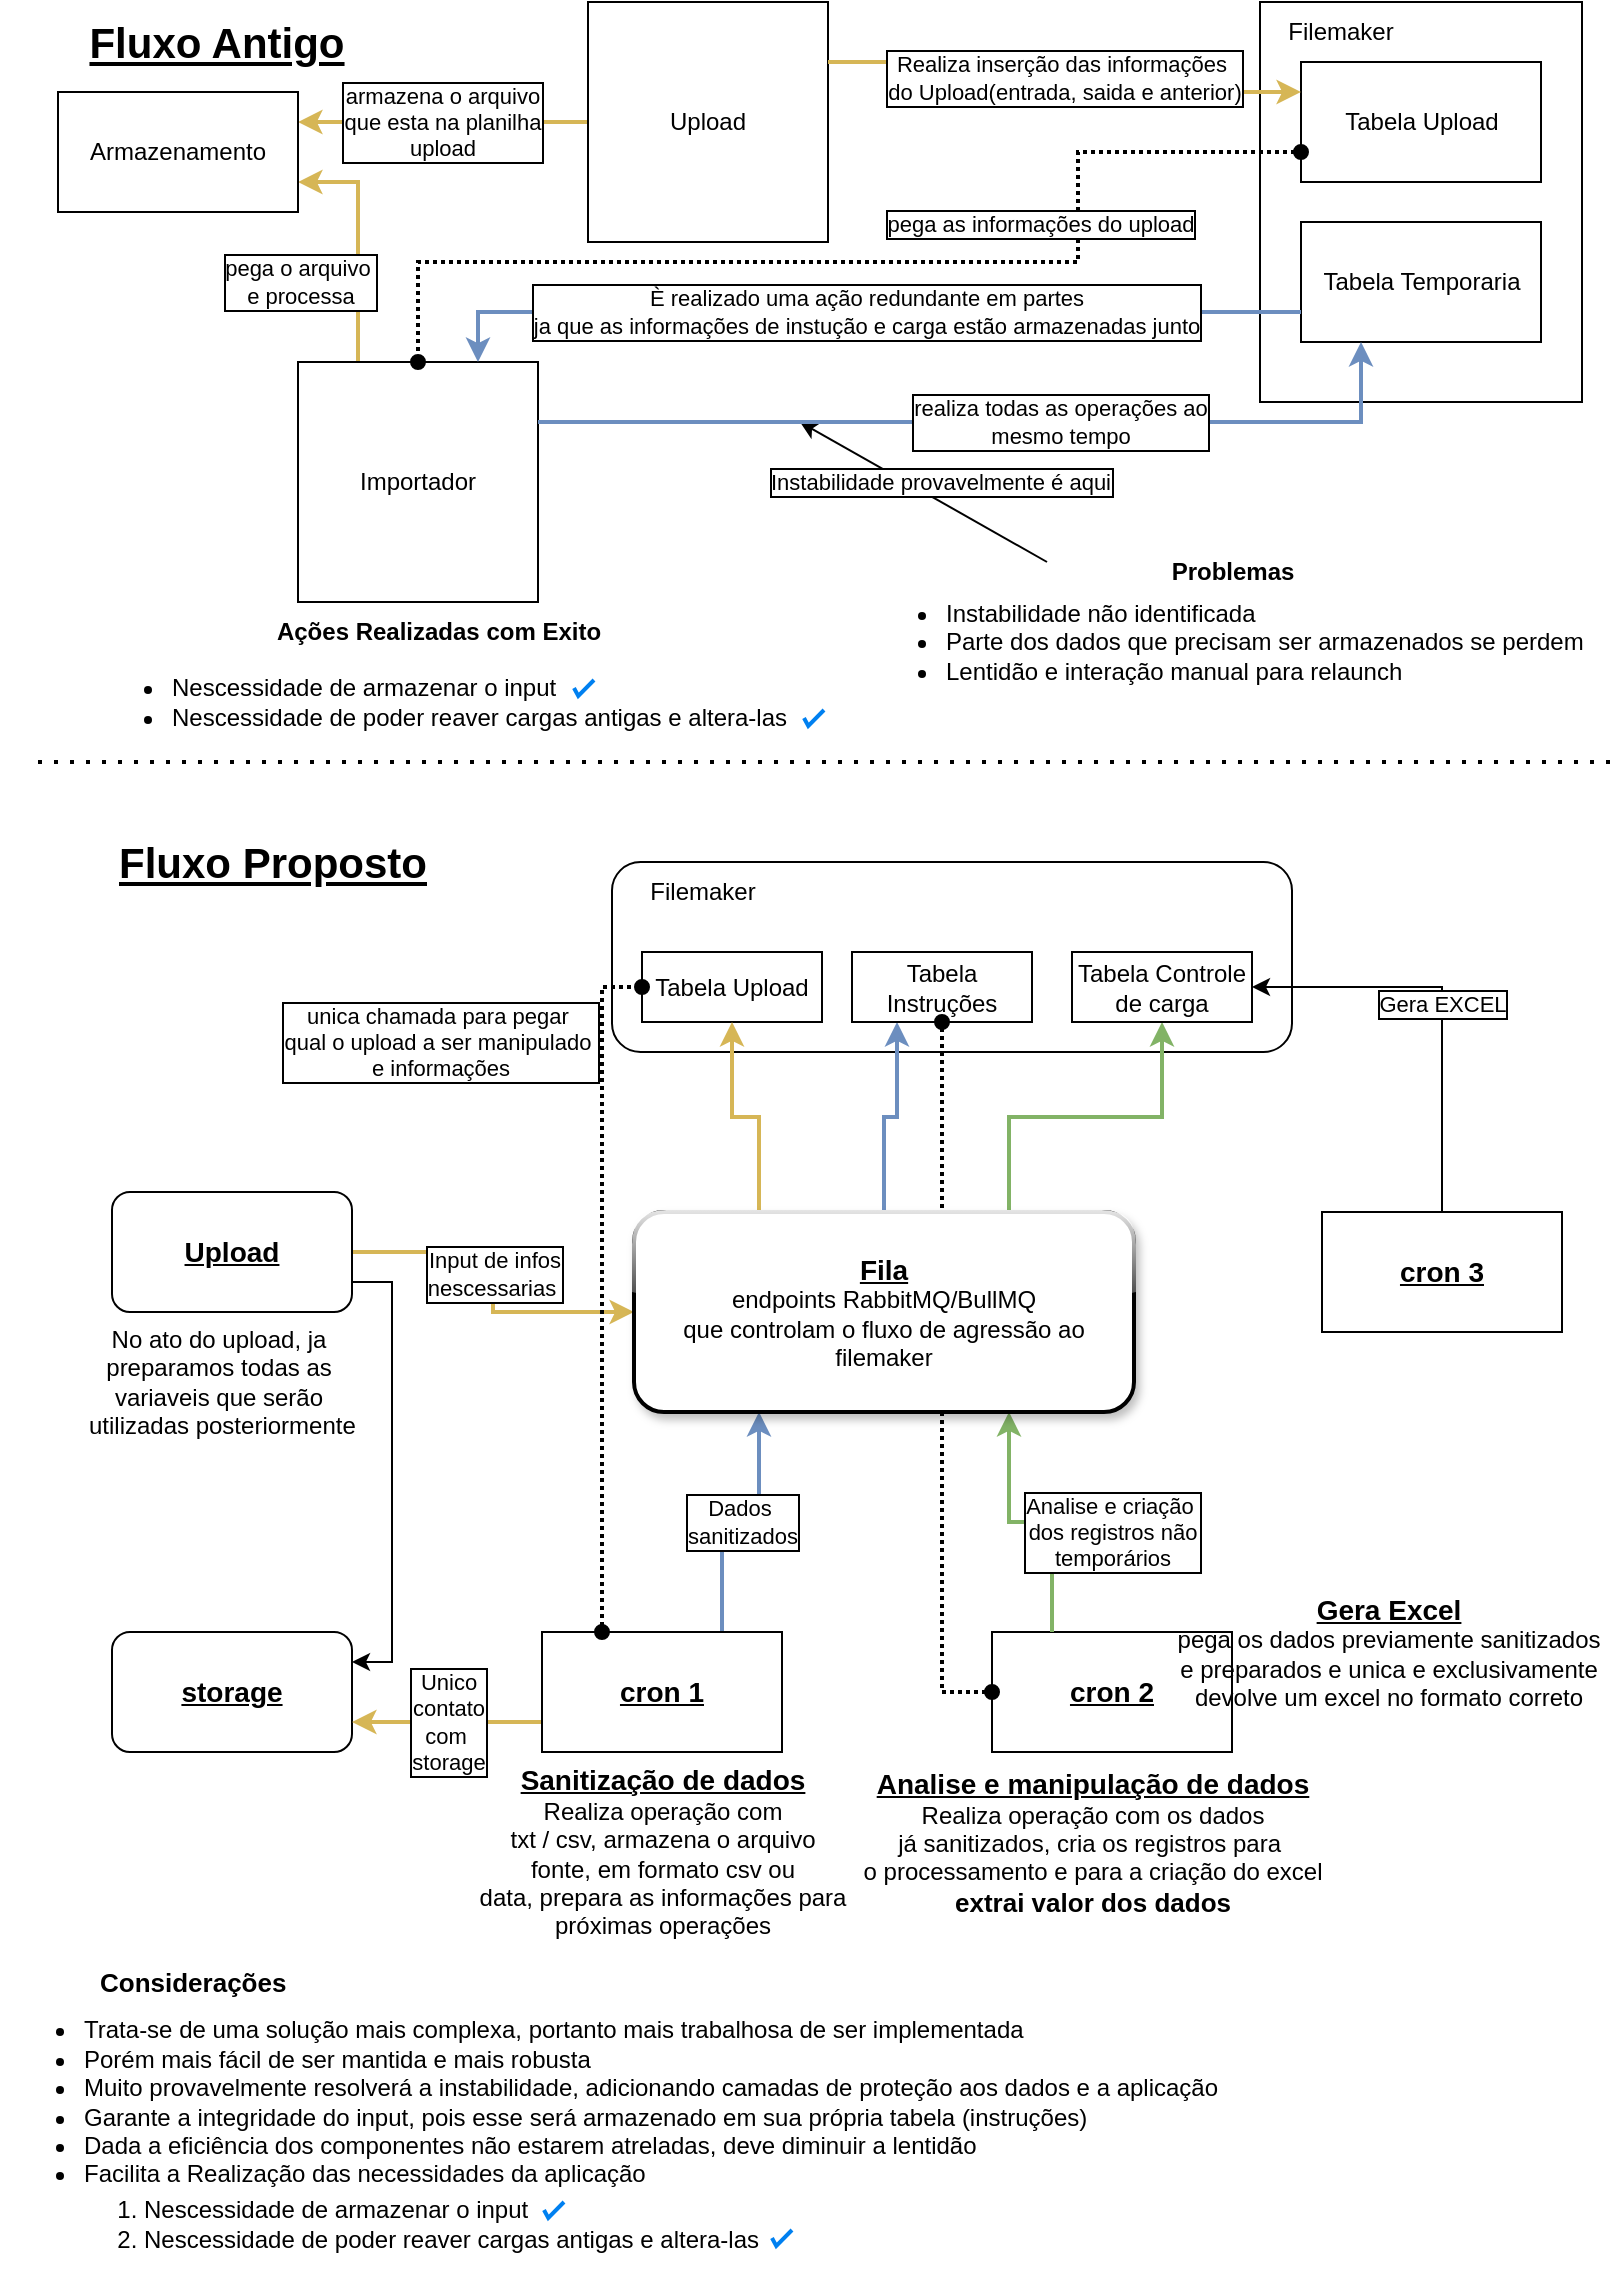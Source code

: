 <mxfile version="21.5.0" type="github">
  <diagram name="Página-1" id="ms082TrmSMu2nvpxCRkO">
    <mxGraphModel dx="610" dy="339" grid="1" gridSize="10" guides="1" tooltips="1" connect="1" arrows="1" fold="1" page="1" pageScale="1" pageWidth="827" pageHeight="1169" math="0" shadow="0">
      <root>
        <mxCell id="0" />
        <mxCell id="1" parent="0" />
        <mxCell id="fULPHBdW20wCDjoiLYlw-34" value="" style="rounded=1;whiteSpace=wrap;html=1;" parent="1" vertex="1">
          <mxGeometry x="306" y="440" width="340" height="95" as="geometry" />
        </mxCell>
        <mxCell id="fULPHBdW20wCDjoiLYlw-9" value="armazena o arquivo&lt;br&gt;que esta na planilha&lt;br&gt;upload" style="edgeStyle=orthogonalEdgeStyle;rounded=0;orthogonalLoop=1;jettySize=auto;html=1;exitX=0;exitY=0.5;exitDx=0;exitDy=0;entryX=1;entryY=0.25;entryDx=0;entryDy=0;strokeWidth=2;labelBorderColor=default;fillColor=#fff2cc;strokeColor=#d6b656;" parent="1" source="fULPHBdW20wCDjoiLYlw-1" target="fULPHBdW20wCDjoiLYlw-8" edge="1">
          <mxGeometry x="0.007" relative="1" as="geometry">
            <mxPoint as="offset" />
          </mxGeometry>
        </mxCell>
        <mxCell id="fULPHBdW20wCDjoiLYlw-1" value="Upload" style="rounded=0;whiteSpace=wrap;html=1;" parent="1" vertex="1">
          <mxGeometry x="294" y="10" width="120" height="120" as="geometry" />
        </mxCell>
        <mxCell id="fULPHBdW20wCDjoiLYlw-10" value="pega o arquivo&amp;nbsp;&lt;br&gt;e processa" style="edgeStyle=orthogonalEdgeStyle;rounded=0;orthogonalLoop=1;jettySize=auto;html=1;exitX=0.25;exitY=0;exitDx=0;exitDy=0;entryX=1;entryY=0.75;entryDx=0;entryDy=0;strokeWidth=2;labelBorderColor=default;fillColor=#fff2cc;strokeColor=#d6b656;" parent="1" source="fULPHBdW20wCDjoiLYlw-2" target="fULPHBdW20wCDjoiLYlw-8" edge="1">
          <mxGeometry x="-0.333" y="29" relative="1" as="geometry">
            <mxPoint as="offset" />
          </mxGeometry>
        </mxCell>
        <mxCell id="fULPHBdW20wCDjoiLYlw-2" value="Importador" style="rounded=0;whiteSpace=wrap;html=1;" parent="1" vertex="1">
          <mxGeometry x="149" y="190" width="120" height="120" as="geometry" />
        </mxCell>
        <mxCell id="fULPHBdW20wCDjoiLYlw-3" value="" style="rounded=0;whiteSpace=wrap;html=1;" parent="1" vertex="1">
          <mxGeometry x="630" y="10" width="161" height="200" as="geometry" />
        </mxCell>
        <mxCell id="fULPHBdW20wCDjoiLYlw-8" value="Armazenamento" style="rounded=0;whiteSpace=wrap;html=1;" parent="1" vertex="1">
          <mxGeometry x="29" y="55" width="120" height="60" as="geometry" />
        </mxCell>
        <mxCell id="fULPHBdW20wCDjoiLYlw-11" value="Fluxo Antigo" style="text;html=1;align=center;verticalAlign=middle;resizable=0;points=[];autosize=1;strokeColor=none;fillColor=none;fontStyle=5;fontSize=21;" parent="1" vertex="1">
          <mxGeometry x="33" y="10" width="150" height="40" as="geometry" />
        </mxCell>
        <mxCell id="fULPHBdW20wCDjoiLYlw-12" value="Fluxo Proposto" style="text;html=1;align=center;verticalAlign=middle;resizable=0;points=[];autosize=1;strokeColor=none;fillColor=none;fontStyle=5;fontSize=21;" parent="1" vertex="1">
          <mxGeometry x="46" y="420" width="180" height="40" as="geometry" />
        </mxCell>
        <mxCell id="fULPHBdW20wCDjoiLYlw-17" style="edgeStyle=orthogonalEdgeStyle;rounded=0;orthogonalLoop=1;jettySize=auto;html=1;exitX=1;exitY=0.75;exitDx=0;exitDy=0;entryX=1;entryY=0.25;entryDx=0;entryDy=0;" parent="1" source="fULPHBdW20wCDjoiLYlw-13" target="fULPHBdW20wCDjoiLYlw-15" edge="1">
          <mxGeometry relative="1" as="geometry" />
        </mxCell>
        <mxCell id="fULPHBdW20wCDjoiLYlw-20" value="Input de infos&lt;br&gt;nescessarias&amp;nbsp;" style="edgeStyle=orthogonalEdgeStyle;rounded=0;orthogonalLoop=1;jettySize=auto;html=1;exitX=1;exitY=0.5;exitDx=0;exitDy=0;entryX=0;entryY=0.5;entryDx=0;entryDy=0;fillColor=#fff2cc;strokeColor=#d6b656;strokeWidth=2;labelBorderColor=default;" parent="1" source="fULPHBdW20wCDjoiLYlw-13" target="fULPHBdW20wCDjoiLYlw-18" edge="1">
          <mxGeometry x="-0.059" relative="1" as="geometry">
            <mxPoint y="1" as="offset" />
          </mxGeometry>
        </mxCell>
        <mxCell id="fULPHBdW20wCDjoiLYlw-13" value="&lt;b&gt;&lt;u&gt;&lt;font style=&quot;font-size: 14px;&quot;&gt;Upload&lt;/font&gt;&lt;/u&gt;&lt;/b&gt;" style="rounded=1;whiteSpace=wrap;html=1;" parent="1" vertex="1">
          <mxGeometry x="56" y="605" width="120" height="60" as="geometry" />
        </mxCell>
        <mxCell id="fULPHBdW20wCDjoiLYlw-14" value="No ato do upload,&amp;nbsp;ja &lt;br&gt;preparamos todas as &lt;br&gt;variaveis que serão&lt;br&gt;&amp;nbsp;utilizadas posteriormente" style="text;html=1;align=center;verticalAlign=middle;resizable=0;points=[];autosize=1;strokeColor=none;fillColor=none;" parent="1" vertex="1">
          <mxGeometry x="29" y="665" width="160" height="70" as="geometry" />
        </mxCell>
        <mxCell id="fULPHBdW20wCDjoiLYlw-15" value="&lt;font style=&quot;font-size: 14px;&quot;&gt;&lt;b&gt;&lt;u&gt;storage&lt;/u&gt;&lt;/b&gt;&lt;/font&gt;" style="rounded=1;whiteSpace=wrap;html=1;" parent="1" vertex="1">
          <mxGeometry x="56" y="825" width="120" height="60" as="geometry" />
        </mxCell>
        <mxCell id="0iNRdTD6yt0DSDIZtmKU-7" style="edgeStyle=orthogonalEdgeStyle;rounded=0;orthogonalLoop=1;jettySize=auto;html=1;exitX=0.5;exitY=0;exitDx=0;exitDy=0;entryX=0.25;entryY=1;entryDx=0;entryDy=0;fillColor=#dae8fc;strokeColor=#6c8ebf;strokeWidth=2;" parent="1" source="fULPHBdW20wCDjoiLYlw-18" target="0iNRdTD6yt0DSDIZtmKU-6" edge="1">
          <mxGeometry relative="1" as="geometry" />
        </mxCell>
        <mxCell id="0iNRdTD6yt0DSDIZtmKU-8" style="edgeStyle=orthogonalEdgeStyle;rounded=0;orthogonalLoop=1;jettySize=auto;html=1;exitX=0.75;exitY=0;exitDx=0;exitDy=0;entryX=0.5;entryY=1;entryDx=0;entryDy=0;fillColor=#d5e8d4;strokeColor=#82b366;strokeWidth=2;" parent="1" source="fULPHBdW20wCDjoiLYlw-18" target="0iNRdTD6yt0DSDIZtmKU-5" edge="1">
          <mxGeometry relative="1" as="geometry" />
        </mxCell>
        <mxCell id="fULPHBdW20wCDjoiLYlw-30" value="Unico&lt;br&gt;contato&lt;br&gt;com&amp;nbsp;&lt;br&gt;storage" style="edgeStyle=orthogonalEdgeStyle;rounded=0;orthogonalLoop=1;jettySize=auto;html=1;exitX=0;exitY=0.75;exitDx=0;exitDy=0;entryX=1;entryY=0.75;entryDx=0;entryDy=0;fillColor=#fff2cc;strokeColor=#d6b656;strokeWidth=2;labelBorderColor=default;" parent="1" source="fULPHBdW20wCDjoiLYlw-23" target="fULPHBdW20wCDjoiLYlw-15" edge="1">
          <mxGeometry relative="1" as="geometry" />
        </mxCell>
        <mxCell id="fULPHBdW20wCDjoiLYlw-31" value="Dados&amp;nbsp;&lt;br&gt;sanitizados" style="edgeStyle=orthogonalEdgeStyle;rounded=0;orthogonalLoop=1;jettySize=auto;html=1;exitX=0.75;exitY=0;exitDx=0;exitDy=0;entryX=0.25;entryY=1;entryDx=0;entryDy=0;fillColor=#dae8fc;strokeColor=#6c8ebf;strokeWidth=2;labelBorderColor=default;" parent="1" source="fULPHBdW20wCDjoiLYlw-23" target="fULPHBdW20wCDjoiLYlw-18" edge="1">
          <mxGeometry relative="1" as="geometry" />
        </mxCell>
        <mxCell id="fULPHBdW20wCDjoiLYlw-23" value="&lt;font style=&quot;font-size: 14px;&quot;&gt;&lt;b&gt;&lt;u&gt;cron 1&lt;/u&gt;&lt;/b&gt;&lt;/font&gt;" style="rounded=0;whiteSpace=wrap;html=1;" parent="1" vertex="1">
          <mxGeometry x="271" y="825" width="120" height="60" as="geometry" />
        </mxCell>
        <mxCell id="fULPHBdW20wCDjoiLYlw-24" value="&lt;font style=&quot;font-size: 14px;&quot;&gt;&lt;b&gt;&lt;u&gt;cron 2&lt;/u&gt;&lt;/b&gt;&lt;/font&gt;" style="rounded=0;whiteSpace=wrap;html=1;" parent="1" vertex="1">
          <mxGeometry x="496" y="825" width="120" height="60" as="geometry" />
        </mxCell>
        <mxCell id="fULPHBdW20wCDjoiLYlw-25" value="&lt;b&gt;&lt;u&gt;&lt;font style=&quot;font-size: 14px;&quot;&gt;Sanitização de dados&lt;/font&gt;&lt;/u&gt;&lt;/b&gt;&lt;br&gt;Realiza operação com&lt;br&gt;txt / csv, armazena o arquivo&lt;br&gt;fonte, em formato csv ou&lt;br&gt;data, prepara as informações para&lt;br&gt;próximas operações" style="text;html=1;align=center;verticalAlign=middle;resizable=0;points=[];autosize=1;strokeColor=none;fillColor=none;" parent="1" vertex="1">
          <mxGeometry x="226" y="885" width="210" height="100" as="geometry" />
        </mxCell>
        <mxCell id="0iNRdTD6yt0DSDIZtmKU-15" value="Gera EXCEL" style="edgeStyle=orthogonalEdgeStyle;rounded=0;orthogonalLoop=1;jettySize=auto;html=1;exitX=0.5;exitY=0;exitDx=0;exitDy=0;entryX=1;entryY=0.5;entryDx=0;entryDy=0;labelBorderColor=default;" parent="1" source="fULPHBdW20wCDjoiLYlw-27" target="0iNRdTD6yt0DSDIZtmKU-5" edge="1">
          <mxGeometry relative="1" as="geometry" />
        </mxCell>
        <mxCell id="fULPHBdW20wCDjoiLYlw-27" value="&lt;font style=&quot;font-size: 14px;&quot;&gt;&lt;b&gt;&lt;u&gt;cron 3&lt;/u&gt;&lt;/b&gt;&lt;/font&gt;" style="rounded=0;whiteSpace=wrap;html=1;" parent="1" vertex="1">
          <mxGeometry x="661" y="615" width="120" height="60" as="geometry" />
        </mxCell>
        <mxCell id="fULPHBdW20wCDjoiLYlw-28" value="&lt;b&gt;&lt;u&gt;&lt;font style=&quot;font-size: 14px;&quot;&gt;Analise e manipulação de dados&lt;/font&gt;&lt;/u&gt;&lt;/b&gt;&lt;br&gt;Realiza operação com os dados&lt;br&gt;já sanitizados, cria os registros para&amp;nbsp;&lt;br&gt;o processamento e para a criação do excel&lt;br&gt;&lt;b&gt;&lt;font style=&quot;font-size: 13px;&quot;&gt;extrai valor dos dados&lt;/font&gt;&lt;/b&gt;" style="text;html=1;align=center;verticalAlign=middle;resizable=0;points=[];autosize=1;strokeColor=none;fillColor=none;" parent="1" vertex="1">
          <mxGeometry x="421" y="885" width="250" height="90" as="geometry" />
        </mxCell>
        <mxCell id="fULPHBdW20wCDjoiLYlw-29" value="&lt;b&gt;&lt;u&gt;&lt;font style=&quot;font-size: 14px;&quot;&gt;Gera Excel&lt;/font&gt;&lt;/u&gt;&lt;/b&gt;&lt;br&gt;pega os dados previamente sanitizados&lt;br&gt;e preparados e unica e exclusivamente&lt;br&gt;devolve um excel no formato correto" style="text;html=1;align=center;verticalAlign=middle;resizable=0;points=[];autosize=1;strokeColor=none;fillColor=none;" parent="1" vertex="1">
          <mxGeometry x="579" y="800" width="230" height="70" as="geometry" />
        </mxCell>
        <mxCell id="0iNRdTD6yt0DSDIZtmKU-2" value="Tabela Upload" style="rounded=0;whiteSpace=wrap;html=1;" parent="1" vertex="1">
          <mxGeometry x="321" y="485" width="90" height="35" as="geometry" />
        </mxCell>
        <mxCell id="0iNRdTD6yt0DSDIZtmKU-1" value="unica chamada para pegar&amp;nbsp;&lt;br&gt;qual o upload a ser manipulado&amp;nbsp;&lt;br&gt;e informações" style="edgeStyle=orthogonalEdgeStyle;rounded=0;orthogonalLoop=1;jettySize=auto;html=1;exitX=0.25;exitY=0;exitDx=0;exitDy=0;startArrow=oval;startFill=1;endArrow=oval;endFill=1;entryX=0;entryY=0.5;entryDx=0;entryDy=0;fillColor=none;strokeWidth=2;dashed=1;dashPattern=1 1;labelBorderColor=default;" parent="1" source="fULPHBdW20wCDjoiLYlw-23" target="0iNRdTD6yt0DSDIZtmKU-2" edge="1">
          <mxGeometry x="0.723" y="81" relative="1" as="geometry">
            <mxPoint x="306" y="585" as="targetPoint" />
            <mxPoint as="offset" />
          </mxGeometry>
        </mxCell>
        <mxCell id="0iNRdTD6yt0DSDIZtmKU-3" style="edgeStyle=orthogonalEdgeStyle;rounded=0;orthogonalLoop=1;jettySize=auto;html=1;exitX=0.25;exitY=0;exitDx=0;exitDy=0;entryX=0.5;entryY=1;entryDx=0;entryDy=0;fillColor=#fff2cc;strokeColor=#d6b656;strokeWidth=2;" parent="1" source="fULPHBdW20wCDjoiLYlw-18" target="0iNRdTD6yt0DSDIZtmKU-2" edge="1">
          <mxGeometry relative="1" as="geometry" />
        </mxCell>
        <mxCell id="0iNRdTD6yt0DSDIZtmKU-4" value="Filemaker" style="text;html=1;align=center;verticalAlign=middle;resizable=0;points=[];autosize=1;strokeColor=none;fillColor=none;" parent="1" vertex="1">
          <mxGeometry x="311" y="440" width="80" height="30" as="geometry" />
        </mxCell>
        <mxCell id="0iNRdTD6yt0DSDIZtmKU-5" value="Tabela Controle de carga" style="rounded=0;whiteSpace=wrap;html=1;" parent="1" vertex="1">
          <mxGeometry x="536" y="485" width="90" height="35" as="geometry" />
        </mxCell>
        <mxCell id="0iNRdTD6yt0DSDIZtmKU-6" value="Tabela Instruções" style="rounded=0;whiteSpace=wrap;html=1;" parent="1" vertex="1">
          <mxGeometry x="426" y="485" width="90" height="35" as="geometry" />
        </mxCell>
        <mxCell id="fULPHBdW20wCDjoiLYlw-32" value="Analise e criação&amp;nbsp;&lt;br&gt;dos registros não&lt;br&gt;temporários" style="edgeStyle=orthogonalEdgeStyle;rounded=0;orthogonalLoop=1;jettySize=auto;html=1;exitX=0.25;exitY=0;exitDx=0;exitDy=0;entryX=0.75;entryY=1;entryDx=0;entryDy=0;fillColor=#d5e8d4;strokeColor=#82b366;strokeWidth=2;labelBorderColor=default;" parent="1" source="fULPHBdW20wCDjoiLYlw-24" target="fULPHBdW20wCDjoiLYlw-18" edge="1">
          <mxGeometry x="-0.239" y="-30" relative="1" as="geometry">
            <mxPoint as="offset" />
          </mxGeometry>
        </mxCell>
        <mxCell id="0iNRdTD6yt0DSDIZtmKU-10" style="edgeStyle=orthogonalEdgeStyle;rounded=0;orthogonalLoop=1;jettySize=auto;html=1;exitX=0.5;exitY=1;exitDx=0;exitDy=0;entryX=0;entryY=0.5;entryDx=0;entryDy=0;fillColor=none;strokeWidth=2;endArrow=oval;endFill=1;startArrow=oval;startFill=1;dashed=1;dashPattern=1 1;" parent="1" source="0iNRdTD6yt0DSDIZtmKU-6" target="fULPHBdW20wCDjoiLYlw-24" edge="1">
          <mxGeometry relative="1" as="geometry" />
        </mxCell>
        <mxCell id="fULPHBdW20wCDjoiLYlw-18" value="&lt;b&gt;&lt;u&gt;&lt;font style=&quot;font-size: 14px;&quot;&gt;Fila&lt;/font&gt;&lt;/u&gt;&lt;/b&gt;&lt;br&gt;endpoints RabbitMQ/BullMQ&lt;br&gt;que controlam o fluxo de agressão ao filemaker" style="rounded=1;whiteSpace=wrap;html=1;perimeterSpacing=0;shadow=1;glass=1;strokeWidth=2;" parent="1" vertex="1">
          <mxGeometry x="317" y="615" width="250" height="100" as="geometry" />
        </mxCell>
        <mxCell id="0iNRdTD6yt0DSDIZtmKU-16" value="" style="endArrow=none;dashed=1;html=1;dashPattern=1 3;strokeWidth=2;rounded=0;" parent="1" edge="1">
          <mxGeometry width="50" height="50" relative="1" as="geometry">
            <mxPoint x="19" y="390" as="sourcePoint" />
            <mxPoint x="809" y="390" as="targetPoint" />
            <Array as="points">
              <mxPoint x="419" y="390" />
            </Array>
          </mxGeometry>
        </mxCell>
        <mxCell id="wT-KeAVf8N6cUJtrlJAv-1" value="&lt;ul&gt;&lt;li&gt;Nescessidade de armazenar o input&lt;/li&gt;&lt;li&gt;Nescessidade de poder reaver cargas antigas e altera-las&lt;/li&gt;&lt;/ul&gt;" style="text;strokeColor=none;fillColor=none;html=1;whiteSpace=wrap;verticalAlign=middle;overflow=hidden;" vertex="1" parent="1">
          <mxGeometry x="44" y="320" width="370" height="80" as="geometry" />
        </mxCell>
        <mxCell id="wT-KeAVf8N6cUJtrlJAv-2" value="&lt;b&gt;Ações Realizadas com Exito&lt;/b&gt;" style="text;html=1;align=center;verticalAlign=middle;resizable=0;points=[];autosize=1;strokeColor=none;fillColor=none;" vertex="1" parent="1">
          <mxGeometry x="124" y="310" width="190" height="30" as="geometry" />
        </mxCell>
        <mxCell id="wT-KeAVf8N6cUJtrlJAv-3" value="Problemas" style="text;html=1;align=center;verticalAlign=middle;resizable=0;points=[];autosize=1;strokeColor=none;fillColor=none;fontStyle=1" vertex="1" parent="1">
          <mxGeometry x="576" y="280" width="80" height="30" as="geometry" />
        </mxCell>
        <mxCell id="wT-KeAVf8N6cUJtrlJAv-4" value="&lt;ul&gt;&lt;li&gt;Instabilidade não identificada&lt;/li&gt;&lt;li&gt;Parte dos dados que precisam ser armazenados se perdem&lt;/li&gt;&lt;li&gt;Lentidão e interação manual para relaunch&lt;/li&gt;&lt;/ul&gt;" style="text;strokeColor=none;fillColor=none;html=1;whiteSpace=wrap;verticalAlign=middle;overflow=hidden;" vertex="1" parent="1">
          <mxGeometry x="431" y="290" width="370" height="80" as="geometry" />
        </mxCell>
        <mxCell id="wT-KeAVf8N6cUJtrlJAv-5" value="Instabilidade provavelmente é aqui" style="endArrow=classic;html=1;rounded=0;exitX=0.25;exitY=0;exitDx=0;exitDy=0;labelBorderColor=default;" edge="1" parent="1" source="wT-KeAVf8N6cUJtrlJAv-4">
          <mxGeometry x="-0.066" y="-8" width="50" height="50" relative="1" as="geometry">
            <mxPoint x="490.5" y="435" as="sourcePoint" />
            <mxPoint x="400" y="220" as="targetPoint" />
            <mxPoint as="offset" />
          </mxGeometry>
        </mxCell>
        <mxCell id="wT-KeAVf8N6cUJtrlJAv-6" value="Filemaker" style="text;html=1;align=center;verticalAlign=middle;resizable=0;points=[];autosize=1;strokeColor=none;fillColor=none;" vertex="1" parent="1">
          <mxGeometry x="630" y="10" width="80" height="30" as="geometry" />
        </mxCell>
        <mxCell id="wT-KeAVf8N6cUJtrlJAv-7" value="Tabela Upload" style="rounded=0;whiteSpace=wrap;html=1;" vertex="1" parent="1">
          <mxGeometry x="650.5" y="40" width="120" height="60" as="geometry" />
        </mxCell>
        <mxCell id="wT-KeAVf8N6cUJtrlJAv-8" value="Tabela Temporaria" style="rounded=0;whiteSpace=wrap;html=1;" vertex="1" parent="1">
          <mxGeometry x="650.5" y="120" width="120" height="60" as="geometry" />
        </mxCell>
        <mxCell id="fULPHBdW20wCDjoiLYlw-7" value="realiza todas as operações ao &lt;br&gt;mesmo tempo" style="edgeStyle=orthogonalEdgeStyle;rounded=0;orthogonalLoop=1;jettySize=auto;html=1;exitX=1;exitY=0.25;exitDx=0;exitDy=0;entryX=0.25;entryY=1;entryDx=0;entryDy=0;strokeWidth=2;fillColor=#dae8fc;strokeColor=#6c8ebf;labelBorderColor=default;" parent="1" source="fULPHBdW20wCDjoiLYlw-2" target="wT-KeAVf8N6cUJtrlJAv-8" edge="1">
          <mxGeometry x="0.156" relative="1" as="geometry">
            <mxPoint as="offset" />
          </mxGeometry>
        </mxCell>
        <mxCell id="fULPHBdW20wCDjoiLYlw-6" value="pega as informações do upload" style="edgeStyle=orthogonalEdgeStyle;rounded=0;orthogonalLoop=1;jettySize=auto;html=1;exitX=0;exitY=0.75;exitDx=0;exitDy=0;entryX=0.5;entryY=0;entryDx=0;entryDy=0;endArrow=oval;endFill=1;startArrow=oval;startFill=1;dashed=1;dashPattern=1 1;strokeWidth=2;labelBorderColor=default;" parent="1" source="wT-KeAVf8N6cUJtrlJAv-7" target="fULPHBdW20wCDjoiLYlw-2" edge="1">
          <mxGeometry x="-0.464" y="-19" relative="1" as="geometry">
            <Array as="points">
              <mxPoint x="539" y="85" />
              <mxPoint x="539" y="140" />
              <mxPoint x="209" y="140" />
            </Array>
            <mxPoint y="1" as="offset" />
          </mxGeometry>
        </mxCell>
        <mxCell id="wT-KeAVf8N6cUJtrlJAv-9" value="È realizado uma ação redundante em partes&lt;br&gt;ja que as informações de instução e carga estão armazenadas junto" style="edgeStyle=orthogonalEdgeStyle;rounded=0;orthogonalLoop=1;jettySize=auto;html=1;exitX=0.75;exitY=0;exitDx=0;exitDy=0;entryX=0;entryY=0.75;entryDx=0;entryDy=0;startArrow=classic;startFill=1;endArrow=none;endFill=0;strokeWidth=2;fillColor=#dae8fc;strokeColor=#6c8ebf;labelBorderColor=default;" edge="1" parent="1" source="fULPHBdW20wCDjoiLYlw-2" target="wT-KeAVf8N6cUJtrlJAv-8">
          <mxGeometry relative="1" as="geometry" />
        </mxCell>
        <mxCell id="fULPHBdW20wCDjoiLYlw-4" value="Realiza inserção das informações&amp;nbsp;&lt;br&gt;do Upload(entrada, saida e anterior)" style="edgeStyle=orthogonalEdgeStyle;rounded=0;orthogonalLoop=1;jettySize=auto;html=1;exitX=1;exitY=0.25;exitDx=0;exitDy=0;entryX=0;entryY=0.25;entryDx=0;entryDy=0;strokeWidth=2;labelBorderColor=default;fillColor=#fff2cc;strokeColor=#d6b656;" parent="1" source="fULPHBdW20wCDjoiLYlw-1" target="wT-KeAVf8N6cUJtrlJAv-7" edge="1">
          <mxGeometry relative="1" as="geometry" />
        </mxCell>
        <mxCell id="wT-KeAVf8N6cUJtrlJAv-10" value="&lt;b&gt;&lt;font style=&quot;font-size: 13px;&quot;&gt;Considerações&lt;/font&gt;&lt;/b&gt;" style="text;strokeColor=none;fillColor=none;align=left;verticalAlign=middle;spacingLeft=4;spacingRight=4;overflow=hidden;points=[[0,0.5],[1,0.5]];portConstraint=eastwest;rotatable=0;whiteSpace=wrap;html=1;" vertex="1" parent="1">
          <mxGeometry x="44" y="985" width="110" height="30" as="geometry" />
        </mxCell>
        <mxCell id="wT-KeAVf8N6cUJtrlJAv-11" value="&lt;ul&gt;&lt;li&gt;Trata-se de uma solução mais complexa, portanto mais trabalhosa de ser implementada&lt;/li&gt;&lt;li&gt;Porém mais fácil de ser mantida e mais robusta&lt;/li&gt;&lt;li&gt;Muito provavelmente resolverá a instabilidade, adicionando camadas de proteção aos dados e a aplicação&lt;/li&gt;&lt;li&gt;Garante a integridade do input, pois esse será armazenado em sua própria tabela (instruções)&lt;/li&gt;&lt;li&gt;Dada a eficiência dos componentes não estarem atreladas, deve diminuir a lentidão&lt;/li&gt;&lt;li&gt;Facilita a Realização das necessidades da aplicação&lt;/li&gt;&lt;/ul&gt;" style="text;strokeColor=none;fillColor=none;html=1;whiteSpace=wrap;verticalAlign=middle;overflow=hidden;" vertex="1" parent="1">
          <mxGeometry y="1000" width="640" height="120" as="geometry" />
        </mxCell>
        <mxCell id="wT-KeAVf8N6cUJtrlJAv-12" value="&lt;ol&gt;&lt;li style=&quot;border-color: var(--border-color);&quot;&gt;Nescessidade de armazenar o input&lt;/li&gt;&lt;li style=&quot;border-color: var(--border-color);&quot;&gt;Nescessidade de poder reaver cargas antigas e altera-las&lt;/li&gt;&lt;/ol&gt;" style="text;strokeColor=none;fillColor=none;html=1;whiteSpace=wrap;verticalAlign=middle;overflow=hidden;" vertex="1" parent="1">
          <mxGeometry x="30" y="1090" width="381" height="61" as="geometry" />
        </mxCell>
        <mxCell id="wT-KeAVf8N6cUJtrlJAv-13" value="" style="html=1;verticalLabelPosition=bottom;labelBackgroundColor=#ffffff;verticalAlign=top;shadow=0;dashed=0;strokeWidth=2;shape=mxgraph.ios7.misc.check;strokeColor=#0080f0;" vertex="1" parent="1">
          <mxGeometry x="272" y="1110" width="10" height="8" as="geometry" />
        </mxCell>
        <mxCell id="wT-KeAVf8N6cUJtrlJAv-14" value="" style="html=1;verticalLabelPosition=bottom;labelBackgroundColor=#ffffff;verticalAlign=top;shadow=0;dashed=0;strokeWidth=2;shape=mxgraph.ios7.misc.check;strokeColor=#0080f0;" vertex="1" parent="1">
          <mxGeometry x="386" y="1124" width="10" height="8" as="geometry" />
        </mxCell>
        <mxCell id="wT-KeAVf8N6cUJtrlJAv-15" value="" style="html=1;verticalLabelPosition=bottom;labelBackgroundColor=#ffffff;verticalAlign=top;shadow=0;dashed=0;strokeWidth=2;shape=mxgraph.ios7.misc.check;strokeColor=#0080f0;" vertex="1" parent="1">
          <mxGeometry x="287" y="349" width="10" height="8" as="geometry" />
        </mxCell>
        <mxCell id="wT-KeAVf8N6cUJtrlJAv-16" value="" style="html=1;verticalLabelPosition=bottom;labelBackgroundColor=#ffffff;verticalAlign=top;shadow=0;dashed=0;strokeWidth=2;shape=mxgraph.ios7.misc.check;strokeColor=#0080f0;" vertex="1" parent="1">
          <mxGeometry x="402" y="364" width="10" height="8" as="geometry" />
        </mxCell>
      </root>
    </mxGraphModel>
  </diagram>
</mxfile>
